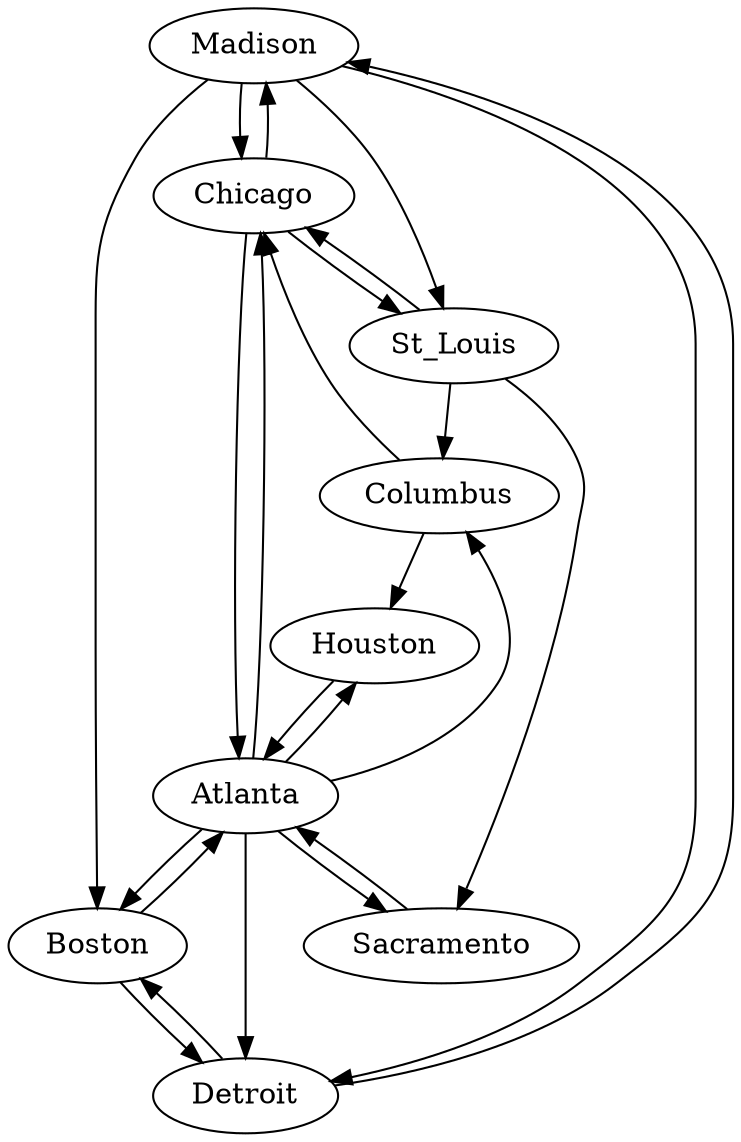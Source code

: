 digraph timeGraph {
  Madison -> Chicago [weight=4]
  Madison -> Boston [weight=12]
  Madison -> Detroit [weight=3]
  Chicago -> Madison [weight=4]
  Chicago -> Atlanta [weight=12]
  Atlanta -> Detroit [weight=11]
  Detroit -> Madison [weight=3]
  St_Louis -> Sacramento [weight=5]
  Chicago -> St_Louis [weight=4]
  Madison -> St_Louis [weight=6]
  Detroit -> Boston [weight=8]
  Atlanta -> Houston [weight=5]
  Atlanta -> Chicago [weight=8]
  Atlanta -> Sacramento [weight=12]
  Sacramento -> Atlanta [weight=12]
  Houston -> Atlanta [weight=5]
  Boston -> Atlanta [weight=7]
  Atlanta -> Boston [weight=8]
  Boston -> Detroit [weight=6]
  St_Louis -> Chicago [weight=4]
  Columbus -> Chicago [weight=2]
  Columbus -> Houston [weight=6]
  St_Louis -> Columbus [weight=4]
  Atlanta -> Columbus [weight=5]
}
